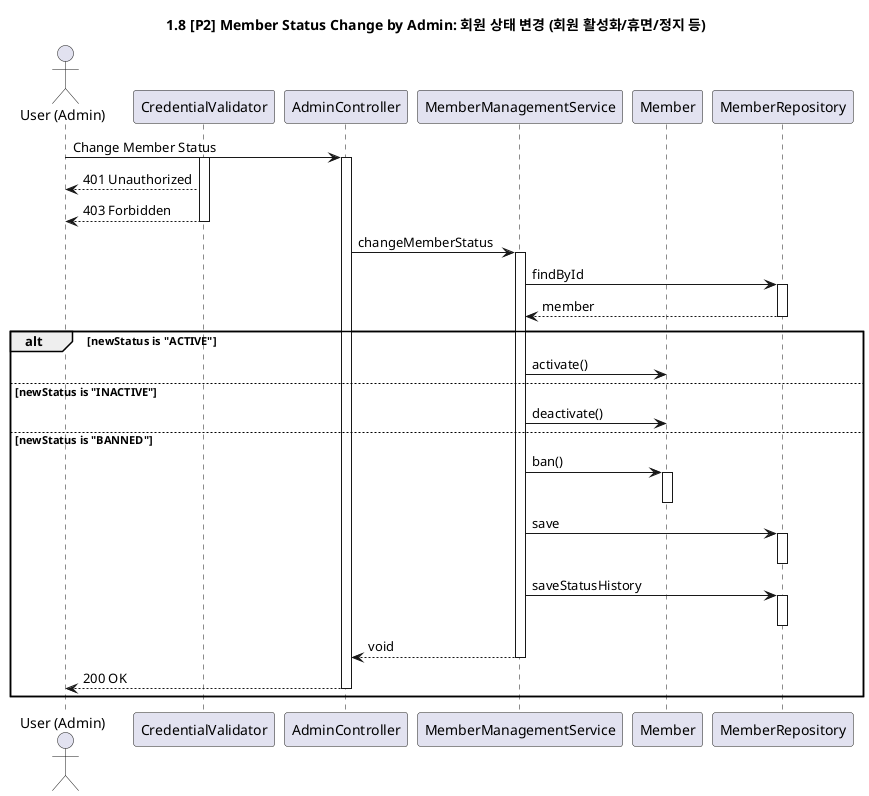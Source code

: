@startuml

title 1.8 [P2] Member Status Change by Admin: 회원 상태 변경 (회원 활성화/휴면/정지 등)

actor "User (Admin)" as User
participant "CredentialValidator" as Validator
participant "AdminController" as Controller
participant "MemberManagementService" as AppService
participant "Member" as MemberDomain
participant "MemberRepository" as Repository

User -> Controller: Change Member Status
activate Validator
activate Controller
Validator --> User: 401 Unauthorized
Validator --> User: 403 Forbidden
deactivate Validator

Controller -> AppService: changeMemberStatus
activate AppService

AppService -> Repository: findById
activate Repository
Repository --> AppService: member
deactivate Repository

alt newStatus is "ACTIVE"
    AppService -> MemberDomain: activate()
else newStatus is "INACTIVE"
    AppService -> MemberDomain: deactivate()
else newStatus is "BANNED"
    AppService -> MemberDomain: ban()

activate MemberDomain
deactivate MemberDomain

AppService -> Repository: save
activate Repository
deactivate Repository

AppService -> Repository: saveStatusHistory
activate Repository
deactivate Repository

AppService --> Controller: void
deactivate AppService

Controller --> User: 200 OK
deactivate Controller


end
@enduml